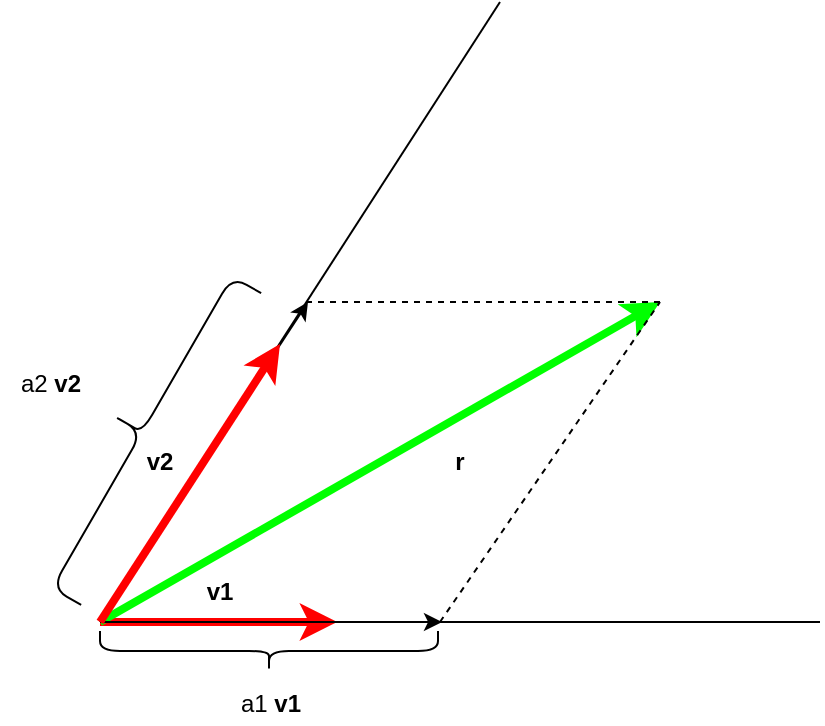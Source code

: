 <mxfile version="14.6.9" type="device"><diagram id="gYhMoSLp61GM3_JSxnge" name="Page-1"><mxGraphModel dx="720" dy="508" grid="0" gridSize="10" guides="1" tooltips="1" connect="1" arrows="1" fold="1" page="1" pageScale="1" pageWidth="850" pageHeight="1100" math="0" shadow="0"><root><mxCell id="0"/><mxCell id="1" parent="0"/><mxCell id="jXit_jhUxlAtoGOBwBVN-14" value="" style="endArrow=classic;html=1;strokeColor=#000000;strokeWidth=1;" parent="1" edge="1"><mxGeometry width="50" height="50" relative="1" as="geometry"><mxPoint x="160" y="359" as="sourcePoint"/><mxPoint x="331" y="359" as="targetPoint"/></mxGeometry></mxCell><mxCell id="QugQ0Aj3o7TnDcCxEz7q-6" value="" style="endArrow=classic;html=1;strokeColor=#000000;strokeWidth=1;" edge="1" parent="1"><mxGeometry width="50" height="50" relative="1" as="geometry"><mxPoint x="161" y="356" as="sourcePoint"/><mxPoint x="264" y="199" as="targetPoint"/></mxGeometry></mxCell><mxCell id="jXit_jhUxlAtoGOBwBVN-4" value="" style="endArrow=classic;html=1;strokeWidth=4;strokeColor=#FF0000;entryX=0.75;entryY=1;entryDx=0;entryDy=0;" parent="1" edge="1"><mxGeometry width="50" height="50" relative="1" as="geometry"><mxPoint x="160" y="359" as="sourcePoint"/><mxPoint x="278.625" y="359" as="targetPoint"/></mxGeometry></mxCell><mxCell id="jXit_jhUxlAtoGOBwBVN-5" value="" style="endArrow=classic;html=1;strokeWidth=4;strokeColor=#00FF00;" parent="1" edge="1"><mxGeometry width="50" height="50" relative="1" as="geometry"><mxPoint x="160" y="359" as="sourcePoint"/><mxPoint x="440" y="199" as="targetPoint"/></mxGeometry></mxCell><mxCell id="jXit_jhUxlAtoGOBwBVN-9" value="" style="endArrow=none;html=1;strokeWidth=1;" parent="1" edge="1"><mxGeometry width="50" height="50" relative="1" as="geometry"><mxPoint x="160" y="359" as="sourcePoint"/><mxPoint x="520" y="359" as="targetPoint"/></mxGeometry></mxCell><mxCell id="jXit_jhUxlAtoGOBwBVN-10" value="" style="endArrow=none;html=1;strokeWidth=1;startArrow=none;" parent="1" edge="1"><mxGeometry width="50" height="50" relative="1" as="geometry"><mxPoint x="160" y="359" as="sourcePoint"/><mxPoint x="360" y="49" as="targetPoint"/></mxGeometry></mxCell><mxCell id="jXit_jhUxlAtoGOBwBVN-11" value="" style="endArrow=none;dashed=1;html=1;strokeColor=#000000;strokeWidth=1;" parent="1" edge="1"><mxGeometry width="50" height="50" relative="1" as="geometry"><mxPoint x="330" y="359" as="sourcePoint"/><mxPoint x="440" y="199" as="targetPoint"/></mxGeometry></mxCell><mxCell id="jXit_jhUxlAtoGOBwBVN-12" value="" style="endArrow=none;dashed=1;html=1;strokeColor=#000000;strokeWidth=1;" parent="1" edge="1"><mxGeometry width="50" height="50" relative="1" as="geometry"><mxPoint x="440" y="199" as="sourcePoint"/><mxPoint x="260" y="199" as="targetPoint"/></mxGeometry></mxCell><mxCell id="jXit_jhUxlAtoGOBwBVN-15" value="&lt;b&gt;r&lt;/b&gt;" style="text;html=1;strokeColor=none;fillColor=none;align=center;verticalAlign=middle;whiteSpace=wrap;rounded=0;" parent="1" vertex="1"><mxGeometry x="320" y="269" width="40" height="20" as="geometry"/></mxCell><mxCell id="jXit_jhUxlAtoGOBwBVN-18" value="" style="shape=curlyBracket;whiteSpace=wrap;html=1;rounded=1;flipH=1;rotation=90;" parent="1" vertex="1"><mxGeometry x="234.5" y="289" width="20" height="169" as="geometry"/></mxCell><mxCell id="jXit_jhUxlAtoGOBwBVN-19" value="a1 &lt;b&gt;v1&lt;/b&gt;" style="text;html=1;align=center;verticalAlign=middle;resizable=0;points=[];autosize=1;strokeColor=none;" parent="1" vertex="1"><mxGeometry x="219.5" y="390" width="50" height="20" as="geometry"/></mxCell><mxCell id="jXit_jhUxlAtoGOBwBVN-20" value="" style="shape=curlyBracket;whiteSpace=wrap;html=1;rounded=1;flipH=1;rotation=-150;" parent="1" vertex="1"><mxGeometry x="164.25" y="174.14" width="33.57" height="180" as="geometry"/></mxCell><mxCell id="jXit_jhUxlAtoGOBwBVN-21" value="a2&amp;nbsp;&lt;b&gt;v2&lt;/b&gt;" style="text;html=1;align=center;verticalAlign=middle;resizable=0;points=[];autosize=1;strokeColor=none;" parent="1" vertex="1"><mxGeometry x="110" y="230" width="50" height="20" as="geometry"/></mxCell><mxCell id="jXit_jhUxlAtoGOBwBVN-28" value="" style="endArrow=classic;html=1;strokeWidth=4;strokeColor=#FF0000;" parent="1" edge="1"><mxGeometry width="50" height="50" relative="1" as="geometry"><mxPoint x="160" y="359" as="sourcePoint"/><mxPoint x="250" y="220" as="targetPoint"/></mxGeometry></mxCell><mxCell id="jXit_jhUxlAtoGOBwBVN-32" value="&lt;b&gt;v2&lt;/b&gt;" style="text;html=1;strokeColor=none;fillColor=none;align=center;verticalAlign=middle;whiteSpace=wrap;rounded=0;" parent="1" vertex="1"><mxGeometry x="170" y="269" width="40" height="20" as="geometry"/></mxCell><mxCell id="QugQ0Aj3o7TnDcCxEz7q-4" value="&lt;b&gt;v1&lt;/b&gt;" style="text;html=1;strokeColor=none;fillColor=none;align=center;verticalAlign=middle;whiteSpace=wrap;rounded=0;" vertex="1" parent="1"><mxGeometry x="200" y="334.14" width="40" height="20" as="geometry"/></mxCell></root></mxGraphModel></diagram></mxfile>